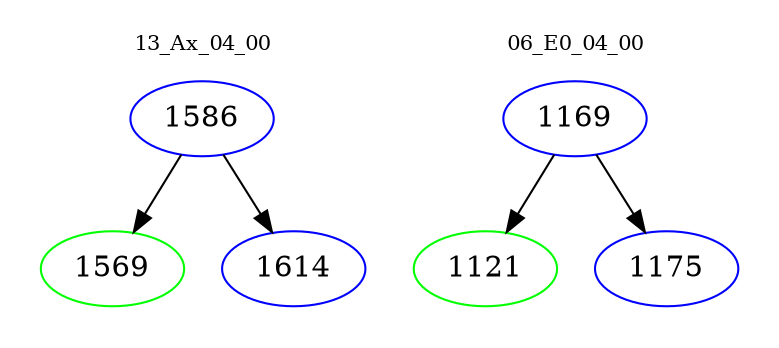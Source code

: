 digraph{
subgraph cluster_0 {
color = white
label = "13_Ax_04_00";
fontsize=10;
T0_1586 [label="1586", color="blue"]
T0_1586 -> T0_1569 [color="black"]
T0_1569 [label="1569", color="green"]
T0_1586 -> T0_1614 [color="black"]
T0_1614 [label="1614", color="blue"]
}
subgraph cluster_1 {
color = white
label = "06_E0_04_00";
fontsize=10;
T1_1169 [label="1169", color="blue"]
T1_1169 -> T1_1121 [color="black"]
T1_1121 [label="1121", color="green"]
T1_1169 -> T1_1175 [color="black"]
T1_1175 [label="1175", color="blue"]
}
}
